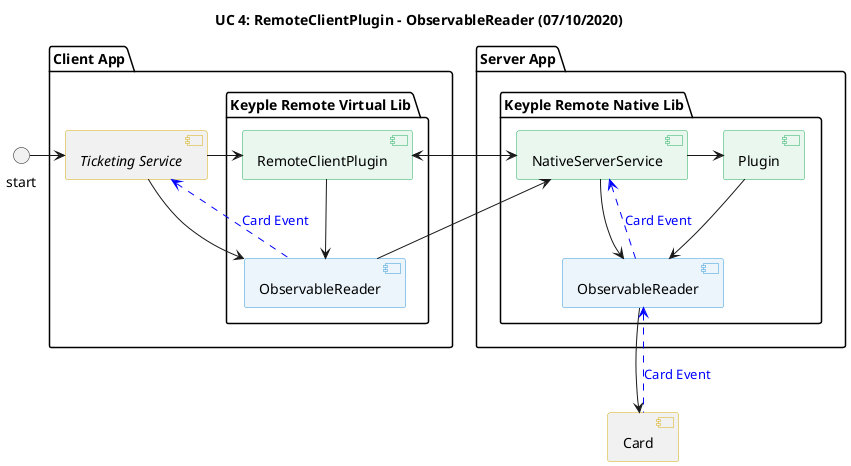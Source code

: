 @startuml
title
    UC 4: RemoteClientPlugin - ObservableReader (07/10/2020)
end title

' == THEME ==

'Couleurs issues de : https://htmlcolorcodes.com/fr/tableau-de-couleur/tableau-de-couleur-design-plat/
skinparam Shadowing false
skinparam component {
    BorderColor #D4AC0D
    ' Red
    BackgroundColor<<red>> #FDEDEC
    BorderColor<<red>> #E74C3C
    ' Purple
    BackgroundColor<<purple>> #F4ECF7
    BorderColor<<purple>> #8E44AD
    ' blue
    BackgroundColor<<blue>> #EBF5FB
    BorderColor<<blue>> #3498DB
    ' Green
    BackgroundColor<<green>> #E9F7EF
    BorderColor<<green>> #27AE60
    ' Grey
    BackgroundColor<<grey>> #EAECEE
    BorderColor<<grey>> #2C3E50
}
hide <<red>> stereotype
hide <<purple>> stereotype
hide <<blue>> stereotype
hide <<green>> stereotype
hide <<grey>> stereotype

' == CONTENT ==

package "Client App" {
    [<i>Ticketing Service</i>] as master
    package "Keyple Remote Virtual Lib" as virtualKeyple {
        [ObservableReader] as virtualReader <<blue>>
        [RemoteClientPlugin] <<green>>
    }
}
[Card]
package "Server App" {
    package "Keyple Remote Native Lib" as nativeKeyple {
        [ObservableReader] as nativeReader <<blue>>
        [Plugin] <<green>>
        [NativeServerService] <<green>>
    }
}

'utilisation
start -> master
master -> [RemoteClientPlugin]
master -> virtualReader
[RemoteClientPlugin] --> virtualReader

[RemoteClientPlugin] <-> [NativeServerService]
virtualReader -up-> [NativeServerService]

[NativeServerService] -> [Plugin]
[NativeServerService] -> nativeReader
[Plugin] --> nativeReader
nativeReader --> [Card]

virtualReader .up.> master #Blue : <color:blue>Card Event
[Card] .up.> nativeReader #Blue : <color:blue>Card Event
nativeReader .up.> [NativeServerService] #Blue : <color:blue>Card Event

@enduml